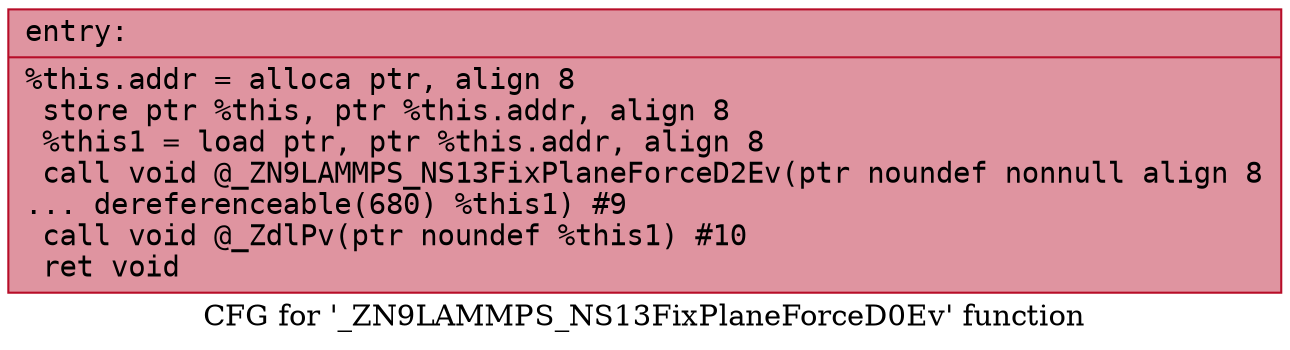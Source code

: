 digraph "CFG for '_ZN9LAMMPS_NS13FixPlaneForceD0Ev' function" {
	label="CFG for '_ZN9LAMMPS_NS13FixPlaneForceD0Ev' function";

	Node0x55ff698bc7a0 [shape=record,color="#b70d28ff", style=filled, fillcolor="#b70d2870" fontname="Courier",label="{entry:\l|  %this.addr = alloca ptr, align 8\l  store ptr %this, ptr %this.addr, align 8\l  %this1 = load ptr, ptr %this.addr, align 8\l  call void @_ZN9LAMMPS_NS13FixPlaneForceD2Ev(ptr noundef nonnull align 8\l... dereferenceable(680) %this1) #9\l  call void @_ZdlPv(ptr noundef %this1) #10\l  ret void\l}"];
}
